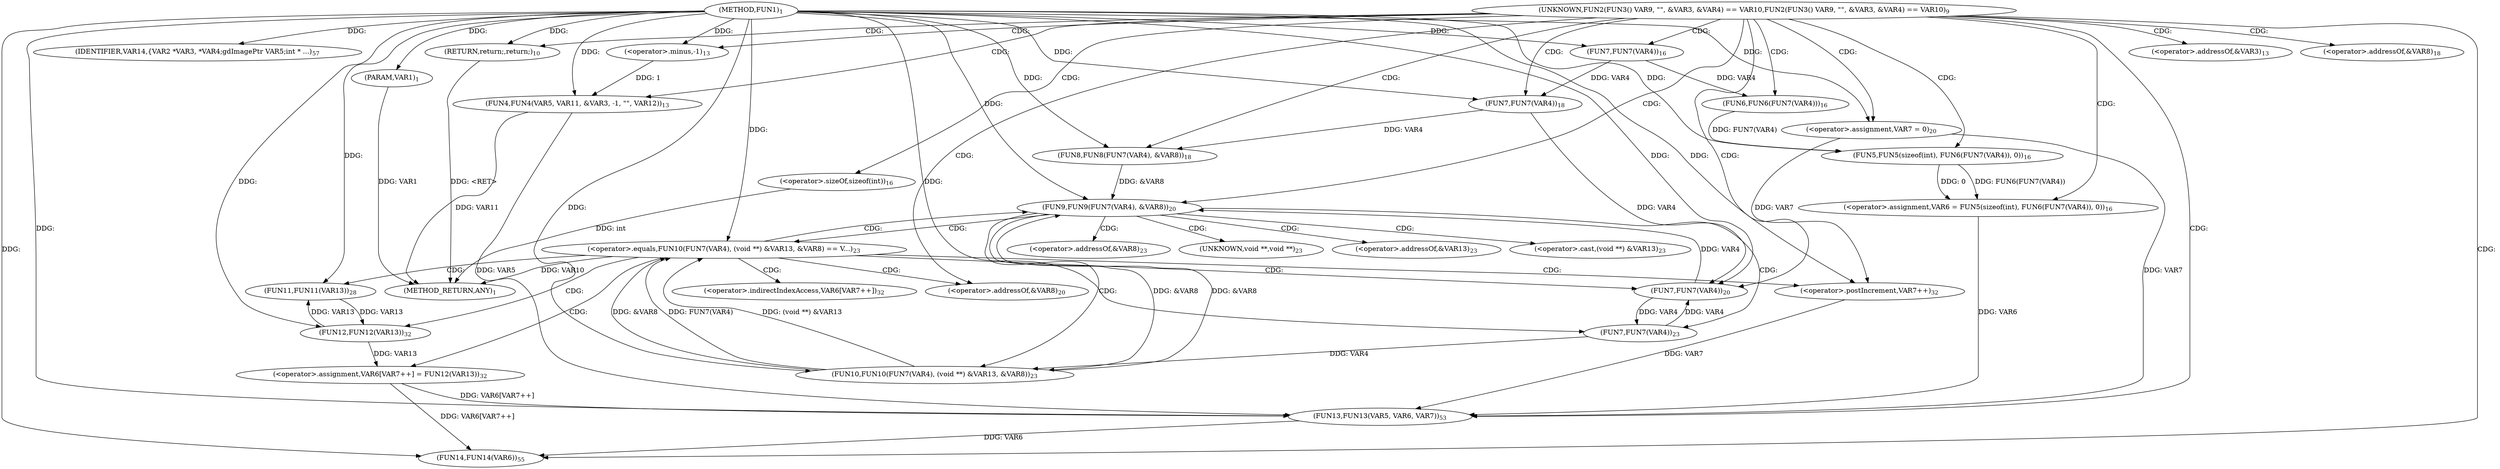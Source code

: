 digraph "FUN1" {  
"8" [label = <(METHOD,FUN1)<SUB>1</SUB>> ]
"86" [label = <(METHOD_RETURN,ANY)<SUB>1</SUB>> ]
"9" [label = <(PARAM,VAR1)<SUB>1</SUB>> ]
"21" [label = <(FUN4,FUN4(VAR5, VAR11, &amp;VAR3, -1, &quot;&quot;, VAR12))<SUB>13</SUB>> ]
"30" [label = <(&lt;operator&gt;.assignment,VAR6 = FUN5(sizeof(int), FUN6(FUN7(VAR4)), 0))<SUB>16</SUB>> ]
"39" [label = <(FUN8,FUN8(FUN7(VAR4), &amp;VAR8))<SUB>18</SUB>> ]
"79" [label = <(FUN13,FUN13(VAR5, VAR6, VAR7))<SUB>53</SUB>> ]
"83" [label = <(FUN14,FUN14(VAR6))<SUB>55</SUB>> ]
"85" [label = <(IDENTIFIER,VAR14,{
	VAR2 *VAR3, *VAR4;
	gdImagePtr VAR5;
	int * ...)<SUB>57</SUB>> ]
"49" [label = <(FUN9,FUN9(FUN7(VAR4), &amp;VAR8))<SUB>20</SUB>> ]
"20" [label = <(RETURN,return;,return;)<SUB>10</SUB>> ]
"26" [label = <(&lt;operator&gt;.minus,-1)<SUB>13</SUB>> ]
"32" [label = <(FUN5,FUN5(sizeof(int), FUN6(FUN7(VAR4)), 0))<SUB>16</SUB>> ]
"40" [label = <(FUN7,FUN7(VAR4))<SUB>18</SUB>> ]
"46" [label = <(&lt;operator&gt;.assignment,VAR7 = 0)<SUB>20</SUB>> ]
"70" [label = <(FUN11,FUN11(VAR13))<SUB>28</SUB>> ]
"72" [label = <(&lt;operator&gt;.assignment,VAR6[VAR7++] = FUN12(VAR13))<SUB>32</SUB>> ]
"33" [label = <(&lt;operator&gt;.sizeOf,sizeof(int))<SUB>16</SUB>> ]
"35" [label = <(FUN6,FUN6(FUN7(VAR4)))<SUB>16</SUB>> ]
"50" [label = <(FUN7,FUN7(VAR4))<SUB>20</SUB>> ]
"57" [label = <(&lt;operator&gt;.equals,FUN10(FUN7(VAR4), (void **) &amp;VAR13, &amp;VAR8) == V...)<SUB>23</SUB>> ]
"36" [label = <(FUN7,FUN7(VAR4))<SUB>16</SUB>> ]
"77" [label = <(FUN12,FUN12(VAR13))<SUB>32</SUB>> ]
"58" [label = <(FUN10,FUN10(FUN7(VAR4), (void **) &amp;VAR13, &amp;VAR8))<SUB>23</SUB>> ]
"75" [label = <(&lt;operator&gt;.postIncrement,VAR7++)<SUB>32</SUB>> ]
"59" [label = <(FUN7,FUN7(VAR4))<SUB>23</SUB>> ]
"18" [label = <(UNKNOWN,FUN2(FUN3() VAR9, &quot;&quot;, &amp;VAR3, &amp;VAR4) == VAR10,FUN2(FUN3() VAR9, &quot;&quot;, &amp;VAR3, &amp;VAR4) == VAR10)<SUB>9</SUB>> ]
"24" [label = <(&lt;operator&gt;.addressOf,&amp;VAR3)<SUB>13</SUB>> ]
"42" [label = <(&lt;operator&gt;.addressOf,&amp;VAR8)<SUB>18</SUB>> ]
"52" [label = <(&lt;operator&gt;.addressOf,&amp;VAR8)<SUB>20</SUB>> ]
"73" [label = <(&lt;operator&gt;.indirectIndexAccess,VAR6[VAR7++])<SUB>32</SUB>> ]
"61" [label = <(&lt;operator&gt;.cast,(void **) &amp;VAR13)<SUB>23</SUB>> ]
"65" [label = <(&lt;operator&gt;.addressOf,&amp;VAR8)<SUB>23</SUB>> ]
"62" [label = <(UNKNOWN,void **,void **)<SUB>23</SUB>> ]
"63" [label = <(&lt;operator&gt;.addressOf,&amp;VAR13)<SUB>23</SUB>> ]
  "20" -> "86"  [ label = "DDG: &lt;RET&gt;"] 
  "9" -> "86"  [ label = "DDG: VAR1"] 
  "33" -> "86"  [ label = "DDG: int"] 
  "57" -> "86"  [ label = "DDG: VAR10"] 
  "21" -> "86"  [ label = "DDG: VAR11"] 
  "8" -> "9"  [ label = "DDG: "] 
  "32" -> "30"  [ label = "DDG: FUN6(FUN7(VAR4))"] 
  "32" -> "30"  [ label = "DDG: 0"] 
  "8" -> "85"  [ label = "DDG: "] 
  "8" -> "21"  [ label = "DDG: "] 
  "26" -> "21"  [ label = "DDG: 1"] 
  "40" -> "39"  [ label = "DDG: VAR4"] 
  "8" -> "39"  [ label = "DDG: "] 
  "21" -> "79"  [ label = "DDG: VAR5"] 
  "8" -> "79"  [ label = "DDG: "] 
  "30" -> "79"  [ label = "DDG: VAR6"] 
  "72" -> "79"  [ label = "DDG: VAR6[VAR7++]"] 
  "46" -> "79"  [ label = "DDG: VAR7"] 
  "75" -> "79"  [ label = "DDG: VAR7"] 
  "72" -> "83"  [ label = "DDG: VAR6[VAR7++]"] 
  "79" -> "83"  [ label = "DDG: VAR6"] 
  "8" -> "83"  [ label = "DDG: "] 
  "8" -> "20"  [ label = "DDG: "] 
  "8" -> "26"  [ label = "DDG: "] 
  "35" -> "32"  [ label = "DDG: FUN7(VAR4)"] 
  "8" -> "32"  [ label = "DDG: "] 
  "36" -> "40"  [ label = "DDG: VAR4"] 
  "8" -> "40"  [ label = "DDG: "] 
  "8" -> "46"  [ label = "DDG: "] 
  "50" -> "49"  [ label = "DDG: VAR4"] 
  "39" -> "49"  [ label = "DDG: &amp;VAR8"] 
  "58" -> "49"  [ label = "DDG: &amp;VAR8"] 
  "8" -> "49"  [ label = "DDG: "] 
  "77" -> "72"  [ label = "DDG: VAR13"] 
  "36" -> "35"  [ label = "DDG: VAR4"] 
  "40" -> "50"  [ label = "DDG: VAR4"] 
  "59" -> "50"  [ label = "DDG: VAR4"] 
  "8" -> "50"  [ label = "DDG: "] 
  "77" -> "70"  [ label = "DDG: VAR13"] 
  "8" -> "70"  [ label = "DDG: "] 
  "8" -> "36"  [ label = "DDG: "] 
  "58" -> "57"  [ label = "DDG: FUN7(VAR4)"] 
  "58" -> "57"  [ label = "DDG: (void **) &amp;VAR13"] 
  "58" -> "57"  [ label = "DDG: &amp;VAR8"] 
  "8" -> "57"  [ label = "DDG: "] 
  "70" -> "77"  [ label = "DDG: VAR13"] 
  "8" -> "77"  [ label = "DDG: "] 
  "59" -> "58"  [ label = "DDG: VAR4"] 
  "49" -> "58"  [ label = "DDG: &amp;VAR8"] 
  "8" -> "58"  [ label = "DDG: "] 
  "46" -> "75"  [ label = "DDG: VAR7"] 
  "8" -> "75"  [ label = "DDG: "] 
  "50" -> "59"  [ label = "DDG: VAR4"] 
  "8" -> "59"  [ label = "DDG: "] 
  "18" -> "30"  [ label = "CDG: "] 
  "18" -> "21"  [ label = "CDG: "] 
  "18" -> "32"  [ label = "CDG: "] 
  "18" -> "49"  [ label = "CDG: "] 
  "18" -> "26"  [ label = "CDG: "] 
  "18" -> "42"  [ label = "CDG: "] 
  "18" -> "52"  [ label = "CDG: "] 
  "18" -> "46"  [ label = "CDG: "] 
  "18" -> "20"  [ label = "CDG: "] 
  "18" -> "40"  [ label = "CDG: "] 
  "18" -> "50"  [ label = "CDG: "] 
  "18" -> "35"  [ label = "CDG: "] 
  "18" -> "79"  [ label = "CDG: "] 
  "18" -> "24"  [ label = "CDG: "] 
  "18" -> "33"  [ label = "CDG: "] 
  "18" -> "83"  [ label = "CDG: "] 
  "18" -> "36"  [ label = "CDG: "] 
  "18" -> "39"  [ label = "CDG: "] 
  "49" -> "57"  [ label = "CDG: "] 
  "49" -> "65"  [ label = "CDG: "] 
  "49" -> "59"  [ label = "CDG: "] 
  "49" -> "58"  [ label = "CDG: "] 
  "49" -> "61"  [ label = "CDG: "] 
  "49" -> "63"  [ label = "CDG: "] 
  "49" -> "62"  [ label = "CDG: "] 
  "57" -> "49"  [ label = "CDG: "] 
  "57" -> "73"  [ label = "CDG: "] 
  "57" -> "77"  [ label = "CDG: "] 
  "57" -> "75"  [ label = "CDG: "] 
  "57" -> "52"  [ label = "CDG: "] 
  "57" -> "72"  [ label = "CDG: "] 
  "57" -> "50"  [ label = "CDG: "] 
  "57" -> "70"  [ label = "CDG: "] 
}

